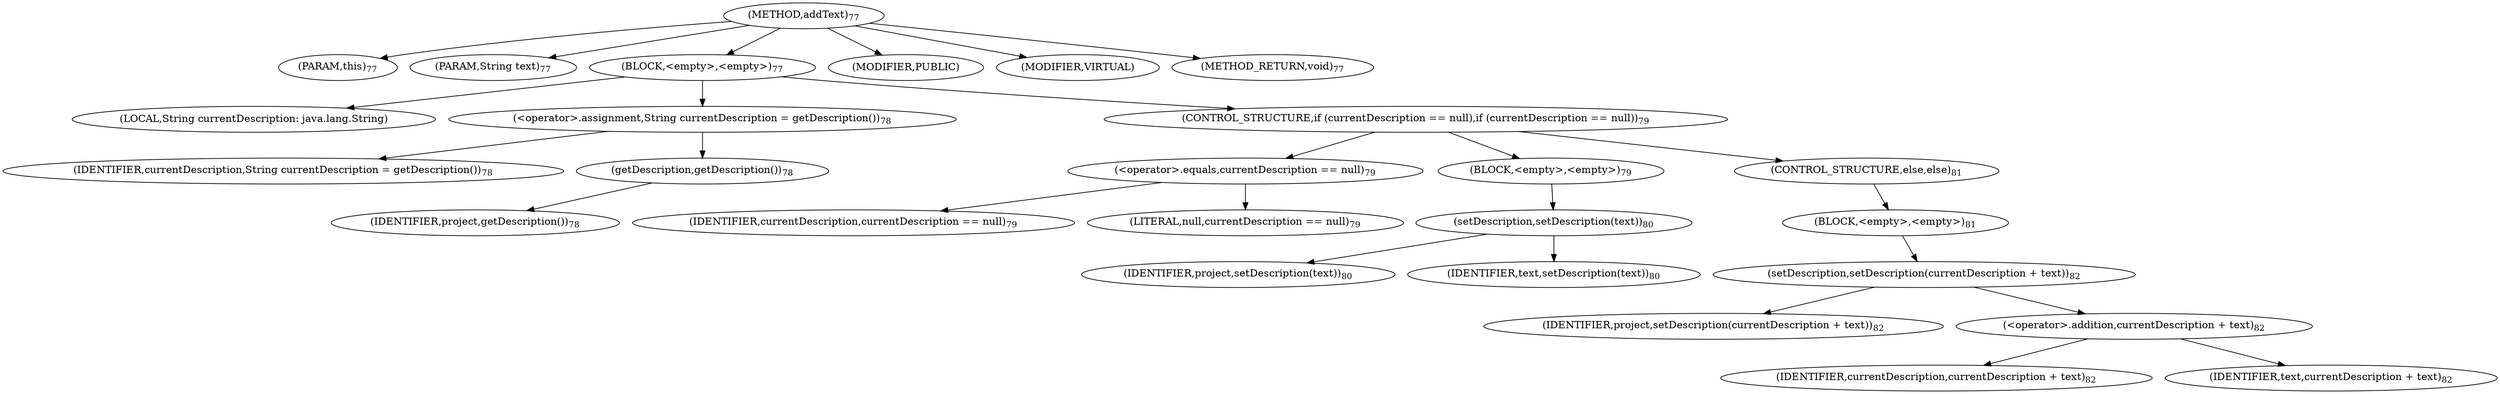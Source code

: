 digraph "addText" {  
"7" [label = <(METHOD,addText)<SUB>77</SUB>> ]
"8" [label = <(PARAM,this)<SUB>77</SUB>> ]
"9" [label = <(PARAM,String text)<SUB>77</SUB>> ]
"10" [label = <(BLOCK,&lt;empty&gt;,&lt;empty&gt;)<SUB>77</SUB>> ]
"11" [label = <(LOCAL,String currentDescription: java.lang.String)> ]
"12" [label = <(&lt;operator&gt;.assignment,String currentDescription = getDescription())<SUB>78</SUB>> ]
"13" [label = <(IDENTIFIER,currentDescription,String currentDescription = getDescription())<SUB>78</SUB>> ]
"14" [label = <(getDescription,getDescription())<SUB>78</SUB>> ]
"15" [label = <(IDENTIFIER,project,getDescription())<SUB>78</SUB>> ]
"16" [label = <(CONTROL_STRUCTURE,if (currentDescription == null),if (currentDescription == null))<SUB>79</SUB>> ]
"17" [label = <(&lt;operator&gt;.equals,currentDescription == null)<SUB>79</SUB>> ]
"18" [label = <(IDENTIFIER,currentDescription,currentDescription == null)<SUB>79</SUB>> ]
"19" [label = <(LITERAL,null,currentDescription == null)<SUB>79</SUB>> ]
"20" [label = <(BLOCK,&lt;empty&gt;,&lt;empty&gt;)<SUB>79</SUB>> ]
"21" [label = <(setDescription,setDescription(text))<SUB>80</SUB>> ]
"22" [label = <(IDENTIFIER,project,setDescription(text))<SUB>80</SUB>> ]
"23" [label = <(IDENTIFIER,text,setDescription(text))<SUB>80</SUB>> ]
"24" [label = <(CONTROL_STRUCTURE,else,else)<SUB>81</SUB>> ]
"25" [label = <(BLOCK,&lt;empty&gt;,&lt;empty&gt;)<SUB>81</SUB>> ]
"26" [label = <(setDescription,setDescription(currentDescription + text))<SUB>82</SUB>> ]
"27" [label = <(IDENTIFIER,project,setDescription(currentDescription + text))<SUB>82</SUB>> ]
"28" [label = <(&lt;operator&gt;.addition,currentDescription + text)<SUB>82</SUB>> ]
"29" [label = <(IDENTIFIER,currentDescription,currentDescription + text)<SUB>82</SUB>> ]
"30" [label = <(IDENTIFIER,text,currentDescription + text)<SUB>82</SUB>> ]
"31" [label = <(MODIFIER,PUBLIC)> ]
"32" [label = <(MODIFIER,VIRTUAL)> ]
"33" [label = <(METHOD_RETURN,void)<SUB>77</SUB>> ]
  "7" -> "8" 
  "7" -> "9" 
  "7" -> "10" 
  "7" -> "31" 
  "7" -> "32" 
  "7" -> "33" 
  "10" -> "11" 
  "10" -> "12" 
  "10" -> "16" 
  "12" -> "13" 
  "12" -> "14" 
  "14" -> "15" 
  "16" -> "17" 
  "16" -> "20" 
  "16" -> "24" 
  "17" -> "18" 
  "17" -> "19" 
  "20" -> "21" 
  "21" -> "22" 
  "21" -> "23" 
  "24" -> "25" 
  "25" -> "26" 
  "26" -> "27" 
  "26" -> "28" 
  "28" -> "29" 
  "28" -> "30" 
}
